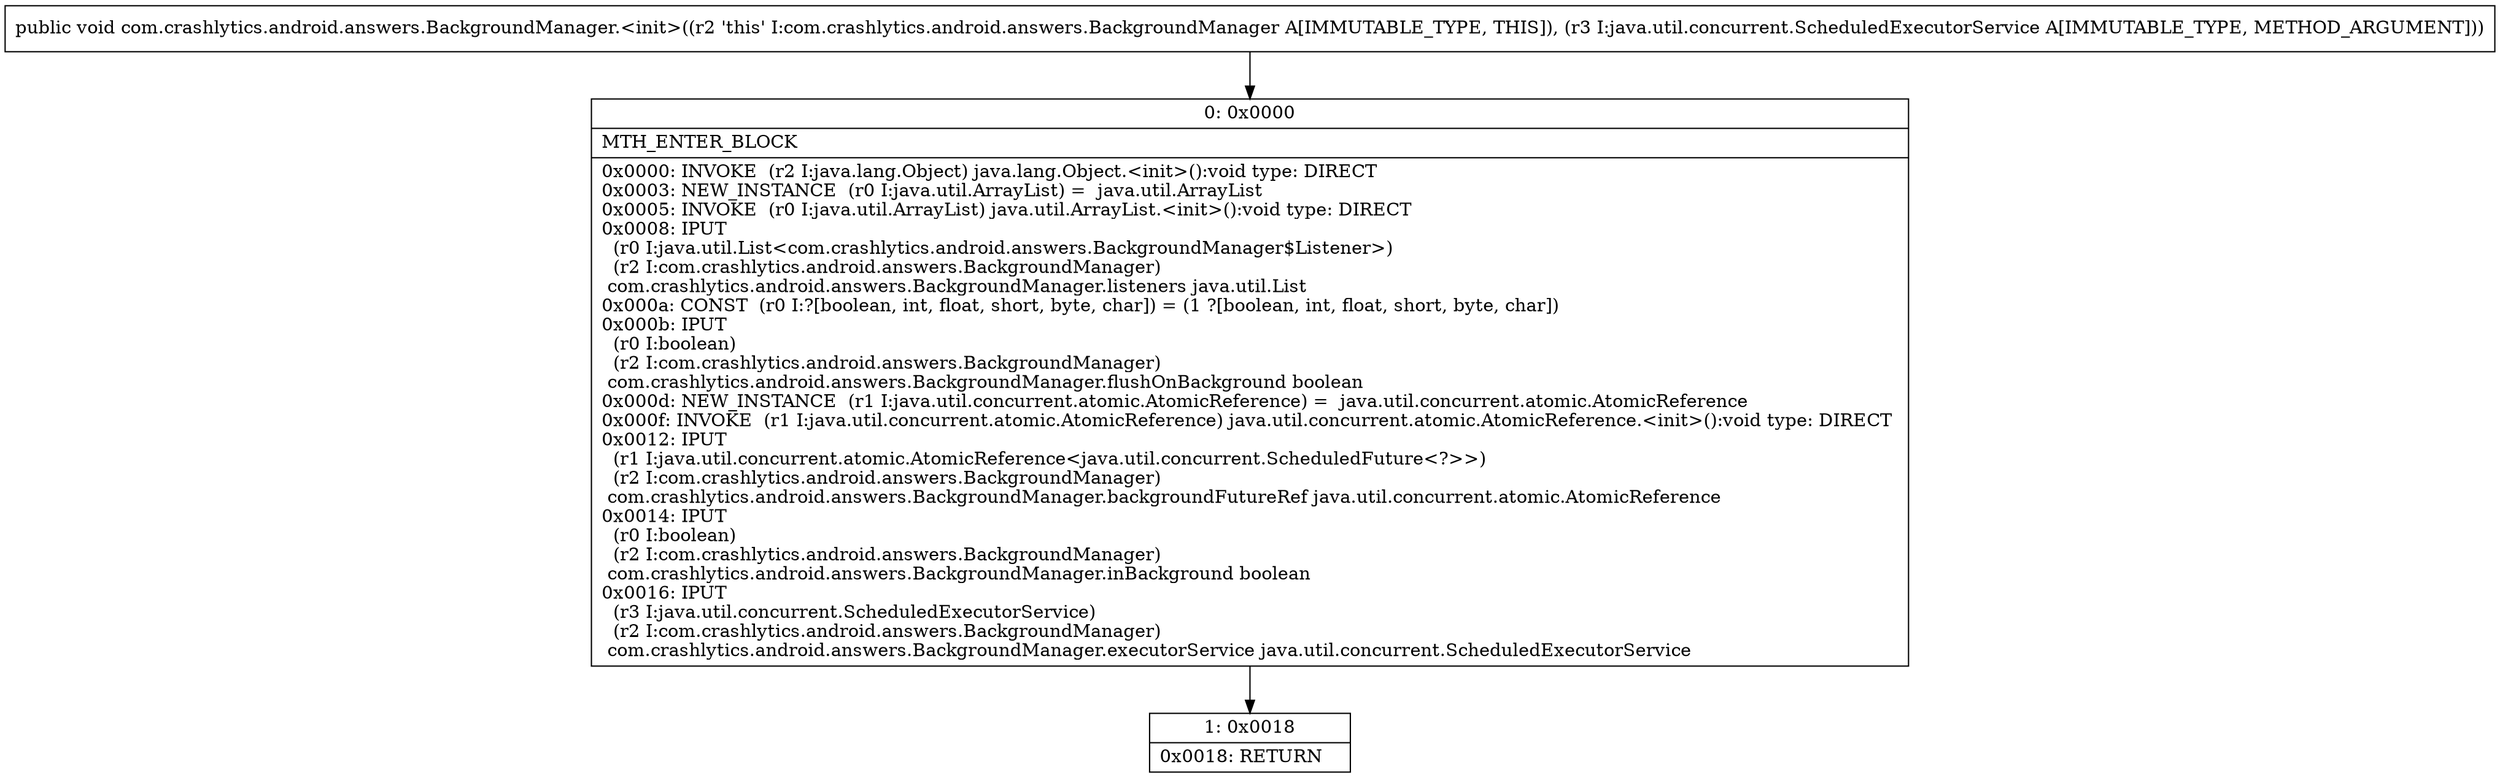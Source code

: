digraph "CFG forcom.crashlytics.android.answers.BackgroundManager.\<init\>(Ljava\/util\/concurrent\/ScheduledExecutorService;)V" {
Node_0 [shape=record,label="{0\:\ 0x0000|MTH_ENTER_BLOCK\l|0x0000: INVOKE  (r2 I:java.lang.Object) java.lang.Object.\<init\>():void type: DIRECT \l0x0003: NEW_INSTANCE  (r0 I:java.util.ArrayList) =  java.util.ArrayList \l0x0005: INVOKE  (r0 I:java.util.ArrayList) java.util.ArrayList.\<init\>():void type: DIRECT \l0x0008: IPUT  \l  (r0 I:java.util.List\<com.crashlytics.android.answers.BackgroundManager$Listener\>)\l  (r2 I:com.crashlytics.android.answers.BackgroundManager)\l com.crashlytics.android.answers.BackgroundManager.listeners java.util.List \l0x000a: CONST  (r0 I:?[boolean, int, float, short, byte, char]) = (1 ?[boolean, int, float, short, byte, char]) \l0x000b: IPUT  \l  (r0 I:boolean)\l  (r2 I:com.crashlytics.android.answers.BackgroundManager)\l com.crashlytics.android.answers.BackgroundManager.flushOnBackground boolean \l0x000d: NEW_INSTANCE  (r1 I:java.util.concurrent.atomic.AtomicReference) =  java.util.concurrent.atomic.AtomicReference \l0x000f: INVOKE  (r1 I:java.util.concurrent.atomic.AtomicReference) java.util.concurrent.atomic.AtomicReference.\<init\>():void type: DIRECT \l0x0012: IPUT  \l  (r1 I:java.util.concurrent.atomic.AtomicReference\<java.util.concurrent.ScheduledFuture\<?\>\>)\l  (r2 I:com.crashlytics.android.answers.BackgroundManager)\l com.crashlytics.android.answers.BackgroundManager.backgroundFutureRef java.util.concurrent.atomic.AtomicReference \l0x0014: IPUT  \l  (r0 I:boolean)\l  (r2 I:com.crashlytics.android.answers.BackgroundManager)\l com.crashlytics.android.answers.BackgroundManager.inBackground boolean \l0x0016: IPUT  \l  (r3 I:java.util.concurrent.ScheduledExecutorService)\l  (r2 I:com.crashlytics.android.answers.BackgroundManager)\l com.crashlytics.android.answers.BackgroundManager.executorService java.util.concurrent.ScheduledExecutorService \l}"];
Node_1 [shape=record,label="{1\:\ 0x0018|0x0018: RETURN   \l}"];
MethodNode[shape=record,label="{public void com.crashlytics.android.answers.BackgroundManager.\<init\>((r2 'this' I:com.crashlytics.android.answers.BackgroundManager A[IMMUTABLE_TYPE, THIS]), (r3 I:java.util.concurrent.ScheduledExecutorService A[IMMUTABLE_TYPE, METHOD_ARGUMENT])) }"];
MethodNode -> Node_0;
Node_0 -> Node_1;
}

